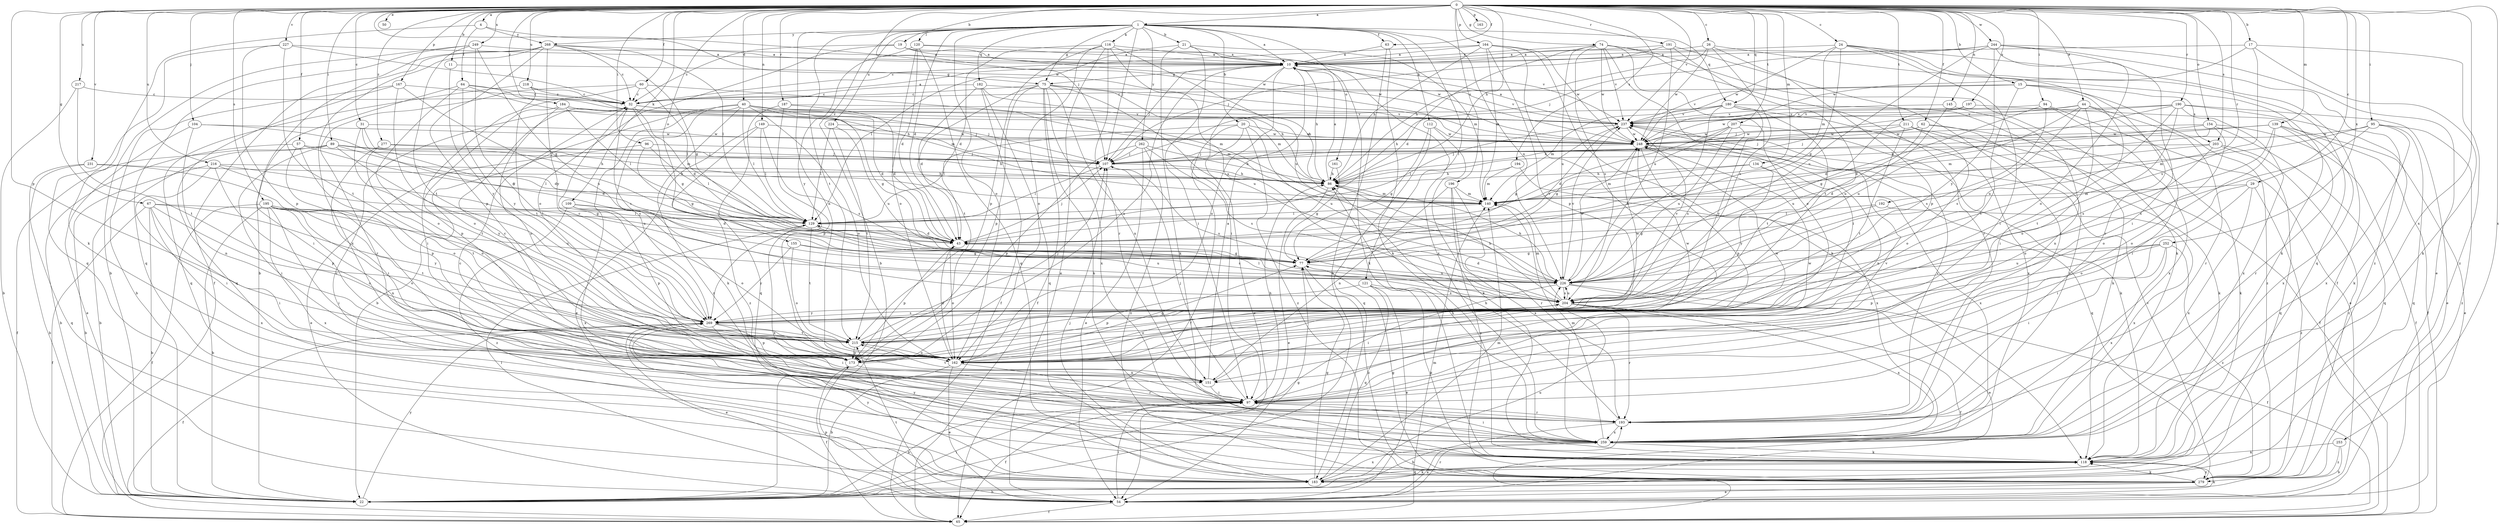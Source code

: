 strict digraph  {
0;
1;
4;
10;
11;
15;
17;
19;
20;
21;
22;
24;
26;
29;
31;
32;
40;
43;
44;
50;
54;
57;
60;
62;
63;
64;
65;
67;
74;
75;
77;
86;
89;
94;
95;
96;
97;
104;
107;
109;
112;
116;
118;
120;
121;
129;
134;
139;
140;
145;
149;
151;
154;
155;
161;
162;
163;
164;
167;
173;
180;
182;
183;
184;
187;
190;
191;
192;
193;
194;
195;
196;
197;
203;
204;
207;
211;
215;
216;
217;
218;
224;
226;
227;
231;
237;
244;
248;
249;
252;
253;
259;
262;
268;
269;
277;
279;
0 -> 1  [label=a];
0 -> 4  [label=a];
0 -> 11  [label=b];
0 -> 15  [label=b];
0 -> 17  [label=b];
0 -> 19  [label=b];
0 -> 24  [label=c];
0 -> 26  [label=c];
0 -> 29  [label=c];
0 -> 31  [label=c];
0 -> 40  [label=d];
0 -> 44  [label=e];
0 -> 50  [label=e];
0 -> 57  [label=f];
0 -> 60  [label=f];
0 -> 62  [label=f];
0 -> 63  [label=f];
0 -> 67  [label=g];
0 -> 74  [label=g];
0 -> 86  [label=h];
0 -> 89  [label=i];
0 -> 94  [label=i];
0 -> 95  [label=i];
0 -> 96  [label=i];
0 -> 104  [label=j];
0 -> 107  [label=j];
0 -> 109  [label=k];
0 -> 134  [label=m];
0 -> 139  [label=m];
0 -> 145  [label=n];
0 -> 149  [label=n];
0 -> 154  [label=o];
0 -> 155  [label=o];
0 -> 163  [label=p];
0 -> 164  [label=p];
0 -> 167  [label=p];
0 -> 173  [label=p];
0 -> 180  [label=q];
0 -> 184  [label=r];
0 -> 187  [label=r];
0 -> 190  [label=r];
0 -> 191  [label=r];
0 -> 192  [label=r];
0 -> 194  [label=s];
0 -> 195  [label=s];
0 -> 196  [label=s];
0 -> 197  [label=s];
0 -> 203  [label=s];
0 -> 207  [label=t];
0 -> 211  [label=t];
0 -> 216  [label=u];
0 -> 217  [label=u];
0 -> 218  [label=u];
0 -> 227  [label=v];
0 -> 231  [label=v];
0 -> 237  [label=v];
0 -> 244  [label=w];
0 -> 248  [label=w];
0 -> 249  [label=x];
0 -> 252  [label=x];
0 -> 253  [label=x];
0 -> 259  [label=x];
0 -> 277  [label=z];
1 -> 10  [label=a];
1 -> 20  [label=b];
1 -> 21  [label=b];
1 -> 22  [label=b];
1 -> 43  [label=d];
1 -> 63  [label=f];
1 -> 75  [label=g];
1 -> 107  [label=j];
1 -> 112  [label=k];
1 -> 116  [label=k];
1 -> 120  [label=l];
1 -> 121  [label=l];
1 -> 151  [label=n];
1 -> 161  [label=o];
1 -> 162  [label=o];
1 -> 180  [label=q];
1 -> 182  [label=q];
1 -> 215  [label=t];
1 -> 224  [label=u];
1 -> 226  [label=u];
1 -> 262  [label=y];
1 -> 268  [label=y];
4 -> 64  [label=f];
4 -> 118  [label=k];
4 -> 248  [label=w];
4 -> 268  [label=y];
10 -> 75  [label=g];
10 -> 86  [label=h];
10 -> 97  [label=i];
10 -> 107  [label=j];
10 -> 118  [label=k];
10 -> 162  [label=o];
10 -> 259  [label=x];
11 -> 75  [label=g];
11 -> 269  [label=y];
15 -> 32  [label=c];
15 -> 97  [label=i];
15 -> 203  [label=s];
15 -> 215  [label=t];
15 -> 237  [label=v];
15 -> 279  [label=z];
17 -> 10  [label=a];
17 -> 118  [label=k];
17 -> 204  [label=s];
17 -> 248  [label=w];
17 -> 279  [label=z];
19 -> 10  [label=a];
19 -> 32  [label=c];
19 -> 162  [label=o];
19 -> 237  [label=v];
19 -> 248  [label=w];
20 -> 54  [label=e];
20 -> 65  [label=f];
20 -> 129  [label=l];
20 -> 226  [label=u];
20 -> 248  [label=w];
20 -> 279  [label=z];
21 -> 10  [label=a];
21 -> 97  [label=i];
21 -> 118  [label=k];
21 -> 129  [label=l];
21 -> 140  [label=m];
22 -> 77  [label=g];
22 -> 97  [label=i];
22 -> 226  [label=u];
22 -> 269  [label=y];
24 -> 10  [label=a];
24 -> 65  [label=f];
24 -> 77  [label=g];
24 -> 97  [label=i];
24 -> 140  [label=m];
24 -> 183  [label=q];
24 -> 193  [label=r];
24 -> 248  [label=w];
26 -> 10  [label=a];
26 -> 86  [label=h];
26 -> 118  [label=k];
26 -> 173  [label=p];
26 -> 204  [label=s];
26 -> 248  [label=w];
29 -> 97  [label=i];
29 -> 140  [label=m];
29 -> 162  [label=o];
29 -> 259  [label=x];
29 -> 279  [label=z];
31 -> 43  [label=d];
31 -> 140  [label=m];
31 -> 215  [label=t];
31 -> 248  [label=w];
32 -> 10  [label=a];
32 -> 43  [label=d];
32 -> 77  [label=g];
32 -> 107  [label=j];
32 -> 204  [label=s];
32 -> 237  [label=v];
40 -> 22  [label=b];
40 -> 43  [label=d];
40 -> 77  [label=g];
40 -> 118  [label=k];
40 -> 129  [label=l];
40 -> 140  [label=m];
40 -> 162  [label=o];
40 -> 237  [label=v];
40 -> 269  [label=y];
40 -> 279  [label=z];
43 -> 77  [label=g];
43 -> 107  [label=j];
43 -> 162  [label=o];
43 -> 173  [label=p];
44 -> 97  [label=i];
44 -> 107  [label=j];
44 -> 162  [label=o];
44 -> 193  [label=r];
44 -> 204  [label=s];
44 -> 226  [label=u];
44 -> 237  [label=v];
54 -> 65  [label=f];
54 -> 97  [label=i];
54 -> 118  [label=k];
54 -> 129  [label=l];
54 -> 173  [label=p];
54 -> 193  [label=r];
54 -> 215  [label=t];
57 -> 22  [label=b];
57 -> 43  [label=d];
57 -> 107  [label=j];
57 -> 162  [label=o];
57 -> 173  [label=p];
60 -> 32  [label=c];
60 -> 97  [label=i];
60 -> 129  [label=l];
60 -> 140  [label=m];
60 -> 193  [label=r];
62 -> 107  [label=j];
62 -> 118  [label=k];
62 -> 193  [label=r];
62 -> 226  [label=u];
62 -> 248  [label=w];
63 -> 10  [label=a];
63 -> 22  [label=b];
63 -> 118  [label=k];
64 -> 32  [label=c];
64 -> 86  [label=h];
64 -> 97  [label=i];
64 -> 162  [label=o];
64 -> 237  [label=v];
64 -> 269  [label=y];
65 -> 140  [label=m];
67 -> 22  [label=b];
67 -> 65  [label=f];
67 -> 97  [label=i];
67 -> 129  [label=l];
67 -> 162  [label=o];
67 -> 259  [label=x];
67 -> 269  [label=y];
74 -> 10  [label=a];
74 -> 43  [label=d];
74 -> 97  [label=i];
74 -> 118  [label=k];
74 -> 162  [label=o];
74 -> 193  [label=r];
74 -> 204  [label=s];
74 -> 226  [label=u];
74 -> 237  [label=v];
74 -> 248  [label=w];
75 -> 32  [label=c];
75 -> 43  [label=d];
75 -> 65  [label=f];
75 -> 86  [label=h];
75 -> 118  [label=k];
75 -> 151  [label=n];
75 -> 173  [label=p];
75 -> 226  [label=u];
75 -> 237  [label=v];
75 -> 259  [label=x];
77 -> 226  [label=u];
77 -> 237  [label=v];
77 -> 279  [label=z];
86 -> 10  [label=a];
86 -> 54  [label=e];
86 -> 140  [label=m];
89 -> 22  [label=b];
89 -> 65  [label=f];
89 -> 86  [label=h];
89 -> 97  [label=i];
89 -> 107  [label=j];
89 -> 129  [label=l];
89 -> 269  [label=y];
94 -> 54  [label=e];
94 -> 77  [label=g];
94 -> 204  [label=s];
94 -> 237  [label=v];
94 -> 259  [label=x];
95 -> 140  [label=m];
95 -> 183  [label=q];
95 -> 204  [label=s];
95 -> 248  [label=w];
95 -> 259  [label=x];
95 -> 279  [label=z];
96 -> 54  [label=e];
96 -> 77  [label=g];
96 -> 107  [label=j];
96 -> 129  [label=l];
97 -> 22  [label=b];
97 -> 65  [label=f];
97 -> 86  [label=h];
97 -> 107  [label=j];
97 -> 193  [label=r];
97 -> 237  [label=v];
104 -> 43  [label=d];
104 -> 54  [label=e];
104 -> 151  [label=n];
104 -> 248  [label=w];
107 -> 86  [label=h];
107 -> 129  [label=l];
107 -> 204  [label=s];
109 -> 43  [label=d];
109 -> 129  [label=l];
109 -> 162  [label=o];
109 -> 173  [label=p];
109 -> 259  [label=x];
109 -> 279  [label=z];
112 -> 77  [label=g];
112 -> 118  [label=k];
112 -> 183  [label=q];
112 -> 248  [label=w];
116 -> 10  [label=a];
116 -> 43  [label=d];
116 -> 54  [label=e];
116 -> 162  [label=o];
116 -> 173  [label=p];
116 -> 193  [label=r];
116 -> 204  [label=s];
116 -> 226  [label=u];
118 -> 183  [label=q];
118 -> 269  [label=y];
118 -> 279  [label=z];
120 -> 10  [label=a];
120 -> 43  [label=d];
120 -> 162  [label=o];
120 -> 183  [label=q];
120 -> 248  [label=w];
120 -> 269  [label=y];
121 -> 54  [label=e];
121 -> 118  [label=k];
121 -> 173  [label=p];
121 -> 183  [label=q];
121 -> 204  [label=s];
129 -> 43  [label=d];
129 -> 204  [label=s];
129 -> 215  [label=t];
129 -> 259  [label=x];
134 -> 86  [label=h];
134 -> 140  [label=m];
134 -> 259  [label=x];
134 -> 269  [label=y];
139 -> 54  [label=e];
139 -> 86  [label=h];
139 -> 162  [label=o];
139 -> 193  [label=r];
139 -> 204  [label=s];
139 -> 248  [label=w];
139 -> 259  [label=x];
140 -> 129  [label=l];
145 -> 151  [label=n];
145 -> 226  [label=u];
145 -> 237  [label=v];
149 -> 54  [label=e];
149 -> 129  [label=l];
149 -> 204  [label=s];
149 -> 248  [label=w];
149 -> 279  [label=z];
151 -> 10  [label=a];
151 -> 97  [label=i];
151 -> 215  [label=t];
151 -> 248  [label=w];
154 -> 65  [label=f];
154 -> 86  [label=h];
154 -> 140  [label=m];
154 -> 162  [label=o];
154 -> 183  [label=q];
154 -> 248  [label=w];
155 -> 77  [label=g];
155 -> 162  [label=o];
155 -> 226  [label=u];
155 -> 269  [label=y];
161 -> 77  [label=g];
161 -> 86  [label=h];
162 -> 22  [label=b];
162 -> 43  [label=d];
162 -> 54  [label=e];
162 -> 77  [label=g];
162 -> 193  [label=r];
162 -> 248  [label=w];
164 -> 10  [label=a];
164 -> 32  [label=c];
164 -> 86  [label=h];
164 -> 118  [label=k];
164 -> 140  [label=m];
164 -> 162  [label=o];
164 -> 173  [label=p];
164 -> 248  [label=w];
167 -> 22  [label=b];
167 -> 32  [label=c];
167 -> 162  [label=o];
167 -> 183  [label=q];
167 -> 226  [label=u];
173 -> 10  [label=a];
173 -> 32  [label=c];
173 -> 65  [label=f];
173 -> 151  [label=n];
180 -> 86  [label=h];
180 -> 118  [label=k];
180 -> 140  [label=m];
180 -> 215  [label=t];
180 -> 226  [label=u];
180 -> 237  [label=v];
180 -> 259  [label=x];
180 -> 269  [label=y];
182 -> 32  [label=c];
182 -> 65  [label=f];
182 -> 86  [label=h];
182 -> 140  [label=m];
182 -> 183  [label=q];
182 -> 215  [label=t];
183 -> 77  [label=g];
183 -> 107  [label=j];
183 -> 118  [label=k];
183 -> 140  [label=m];
183 -> 259  [label=x];
183 -> 269  [label=y];
184 -> 107  [label=j];
184 -> 129  [label=l];
184 -> 162  [label=o];
184 -> 173  [label=p];
184 -> 237  [label=v];
187 -> 43  [label=d];
187 -> 173  [label=p];
187 -> 183  [label=q];
187 -> 237  [label=v];
190 -> 43  [label=d];
190 -> 54  [label=e];
190 -> 118  [label=k];
190 -> 215  [label=t];
190 -> 226  [label=u];
190 -> 237  [label=v];
190 -> 248  [label=w];
190 -> 259  [label=x];
191 -> 10  [label=a];
191 -> 107  [label=j];
191 -> 193  [label=r];
191 -> 215  [label=t];
191 -> 226  [label=u];
192 -> 77  [label=g];
192 -> 129  [label=l];
192 -> 259  [label=x];
193 -> 22  [label=b];
193 -> 32  [label=c];
193 -> 86  [label=h];
193 -> 237  [label=v];
193 -> 259  [label=x];
194 -> 86  [label=h];
194 -> 140  [label=m];
194 -> 259  [label=x];
195 -> 22  [label=b];
195 -> 65  [label=f];
195 -> 97  [label=i];
195 -> 129  [label=l];
195 -> 151  [label=n];
195 -> 162  [label=o];
195 -> 215  [label=t];
195 -> 226  [label=u];
195 -> 259  [label=x];
196 -> 140  [label=m];
196 -> 151  [label=n];
196 -> 193  [label=r];
196 -> 259  [label=x];
196 -> 279  [label=z];
197 -> 43  [label=d];
197 -> 65  [label=f];
197 -> 237  [label=v];
203 -> 43  [label=d];
203 -> 107  [label=j];
203 -> 162  [label=o];
203 -> 183  [label=q];
203 -> 279  [label=z];
204 -> 65  [label=f];
204 -> 86  [label=h];
204 -> 129  [label=l];
204 -> 140  [label=m];
204 -> 162  [label=o];
204 -> 193  [label=r];
204 -> 226  [label=u];
204 -> 237  [label=v];
204 -> 259  [label=x];
204 -> 269  [label=y];
207 -> 43  [label=d];
207 -> 77  [label=g];
207 -> 118  [label=k];
207 -> 204  [label=s];
207 -> 226  [label=u];
207 -> 248  [label=w];
211 -> 65  [label=f];
211 -> 107  [label=j];
211 -> 118  [label=k];
211 -> 162  [label=o];
211 -> 215  [label=t];
211 -> 248  [label=w];
215 -> 107  [label=j];
215 -> 162  [label=o];
215 -> 173  [label=p];
215 -> 248  [label=w];
216 -> 22  [label=b];
216 -> 77  [label=g];
216 -> 86  [label=h];
216 -> 97  [label=i];
216 -> 173  [label=p];
216 -> 226  [label=u];
217 -> 22  [label=b];
217 -> 32  [label=c];
217 -> 215  [label=t];
218 -> 32  [label=c];
218 -> 140  [label=m];
218 -> 183  [label=q];
218 -> 215  [label=t];
224 -> 129  [label=l];
224 -> 215  [label=t];
224 -> 226  [label=u];
224 -> 248  [label=w];
226 -> 43  [label=d];
226 -> 54  [label=e];
226 -> 65  [label=f];
226 -> 86  [label=h];
226 -> 97  [label=i];
226 -> 204  [label=s];
226 -> 237  [label=v];
226 -> 248  [label=w];
227 -> 10  [label=a];
227 -> 32  [label=c];
227 -> 173  [label=p];
227 -> 183  [label=q];
227 -> 215  [label=t];
231 -> 22  [label=b];
231 -> 86  [label=h];
231 -> 183  [label=q];
231 -> 215  [label=t];
237 -> 10  [label=a];
237 -> 77  [label=g];
237 -> 129  [label=l];
237 -> 248  [label=w];
244 -> 10  [label=a];
244 -> 54  [label=e];
244 -> 97  [label=i];
244 -> 107  [label=j];
244 -> 162  [label=o];
244 -> 226  [label=u];
244 -> 269  [label=y];
244 -> 279  [label=z];
248 -> 107  [label=j];
248 -> 151  [label=n];
248 -> 173  [label=p];
248 -> 183  [label=q];
249 -> 10  [label=a];
249 -> 22  [label=b];
249 -> 77  [label=g];
249 -> 183  [label=q];
249 -> 215  [label=t];
249 -> 269  [label=y];
252 -> 77  [label=g];
252 -> 97  [label=i];
252 -> 173  [label=p];
252 -> 226  [label=u];
252 -> 259  [label=x];
252 -> 279  [label=z];
253 -> 22  [label=b];
253 -> 118  [label=k];
253 -> 279  [label=z];
259 -> 32  [label=c];
259 -> 54  [label=e];
259 -> 86  [label=h];
259 -> 97  [label=i];
259 -> 118  [label=k];
259 -> 140  [label=m];
262 -> 54  [label=e];
262 -> 86  [label=h];
262 -> 107  [label=j];
262 -> 173  [label=p];
262 -> 204  [label=s];
262 -> 279  [label=z];
268 -> 10  [label=a];
268 -> 22  [label=b];
268 -> 32  [label=c];
268 -> 65  [label=f];
268 -> 77  [label=g];
268 -> 129  [label=l];
268 -> 173  [label=p];
268 -> 259  [label=x];
268 -> 269  [label=y];
269 -> 32  [label=c];
269 -> 54  [label=e];
269 -> 65  [label=f];
269 -> 97  [label=i];
269 -> 173  [label=p];
269 -> 204  [label=s];
269 -> 215  [label=t];
269 -> 248  [label=w];
277 -> 86  [label=h];
277 -> 97  [label=i];
277 -> 107  [label=j];
277 -> 162  [label=o];
279 -> 22  [label=b];
279 -> 54  [label=e];
279 -> 77  [label=g];
279 -> 118  [label=k];
279 -> 237  [label=v];
}
